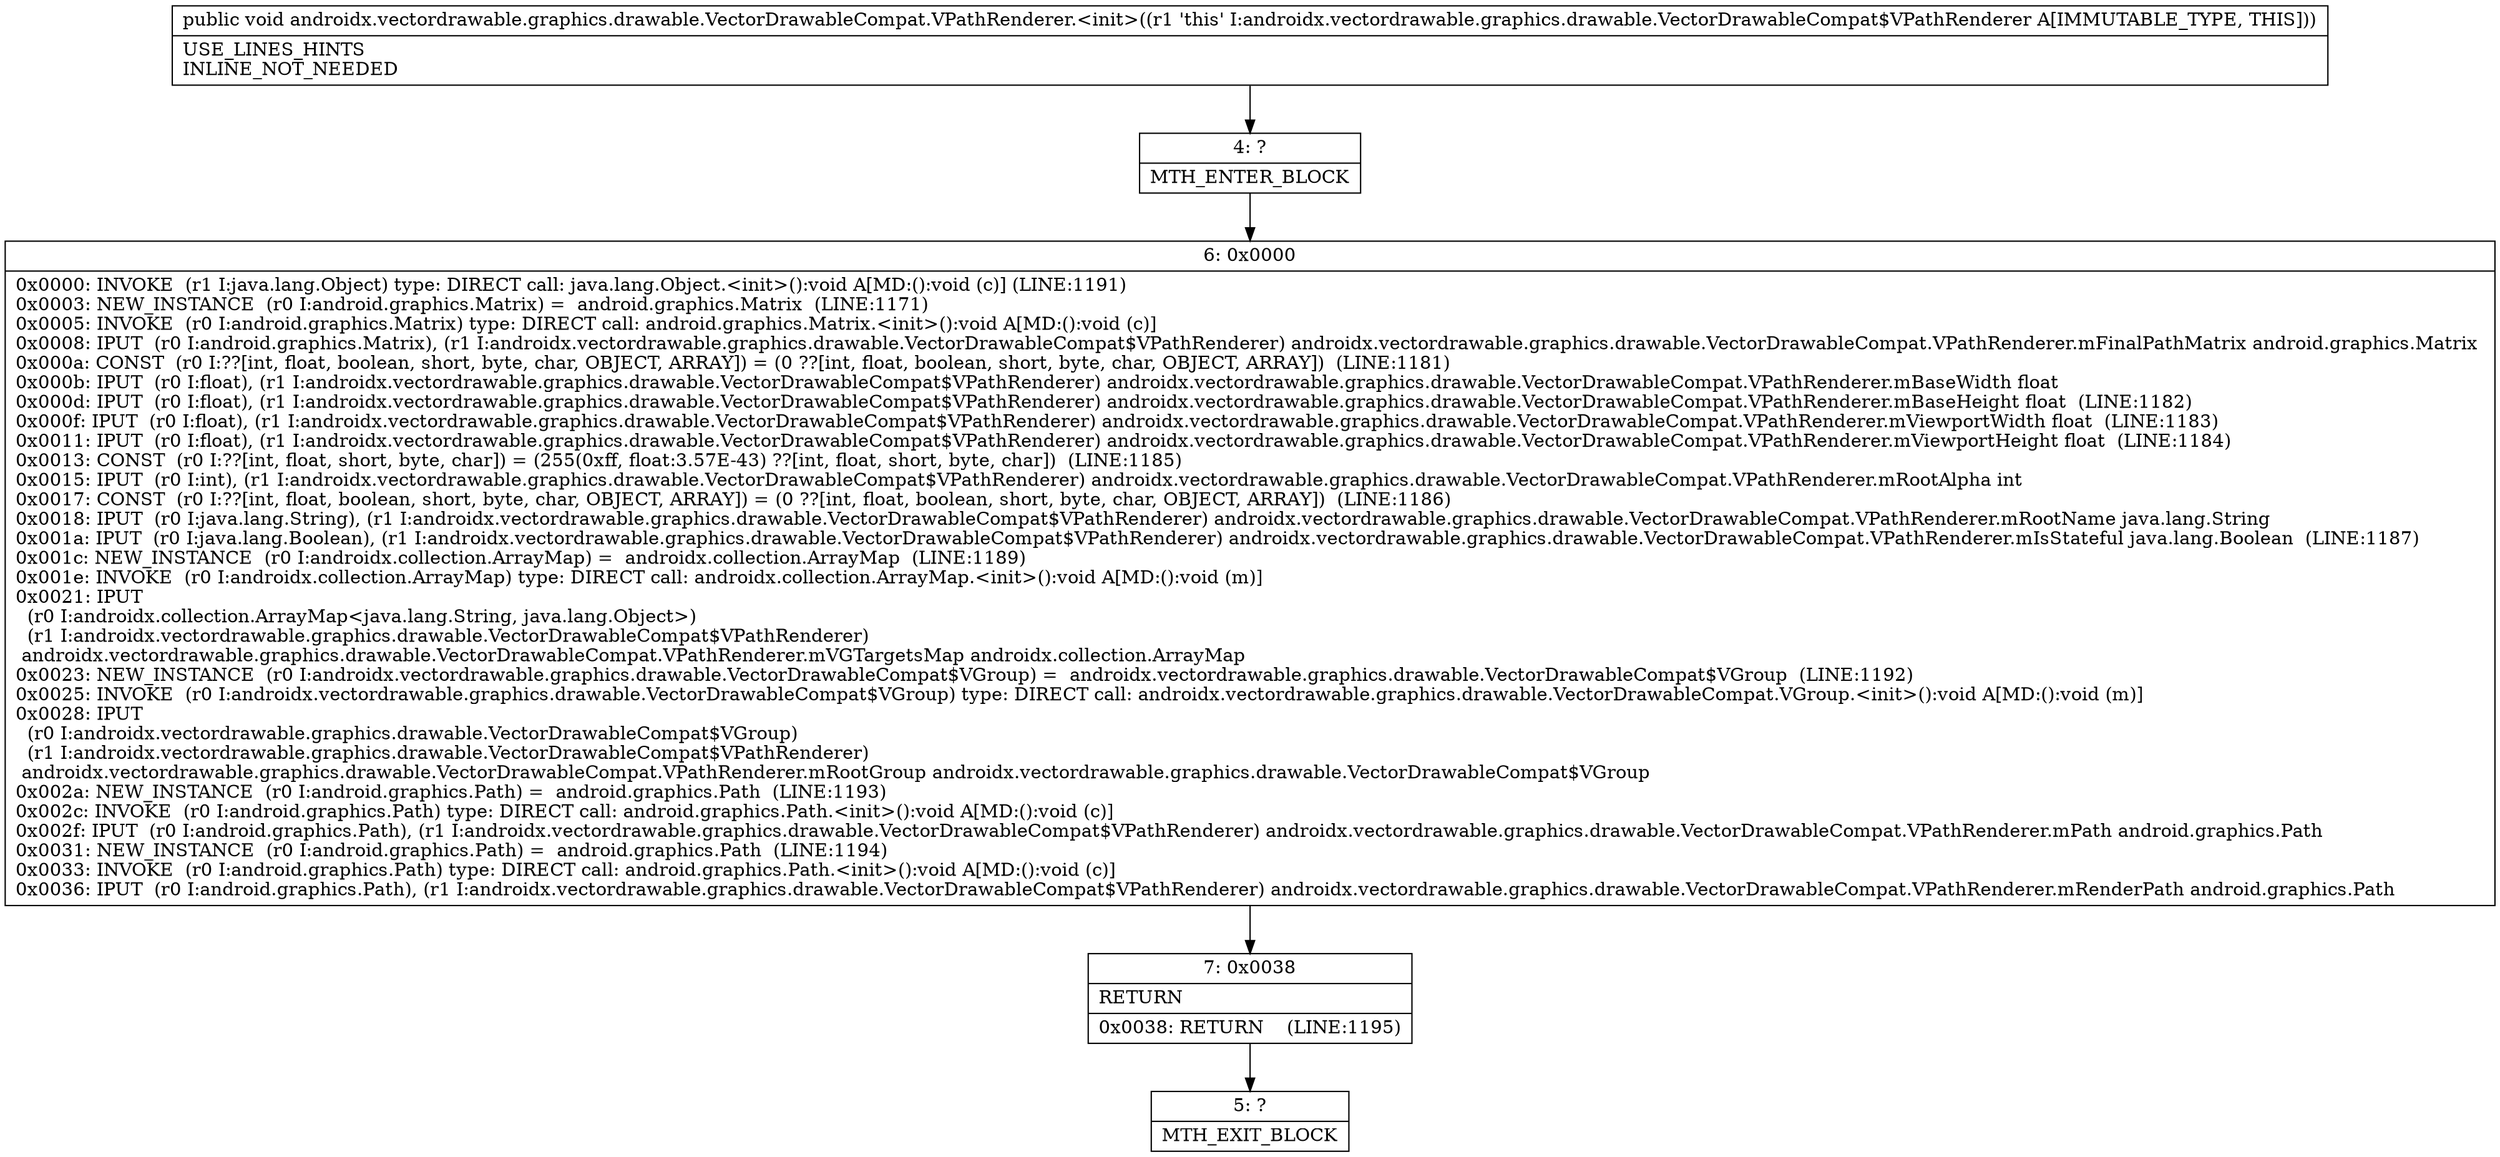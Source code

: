 digraph "CFG forandroidx.vectordrawable.graphics.drawable.VectorDrawableCompat.VPathRenderer.\<init\>()V" {
Node_4 [shape=record,label="{4\:\ ?|MTH_ENTER_BLOCK\l}"];
Node_6 [shape=record,label="{6\:\ 0x0000|0x0000: INVOKE  (r1 I:java.lang.Object) type: DIRECT call: java.lang.Object.\<init\>():void A[MD:():void (c)] (LINE:1191)\l0x0003: NEW_INSTANCE  (r0 I:android.graphics.Matrix) =  android.graphics.Matrix  (LINE:1171)\l0x0005: INVOKE  (r0 I:android.graphics.Matrix) type: DIRECT call: android.graphics.Matrix.\<init\>():void A[MD:():void (c)]\l0x0008: IPUT  (r0 I:android.graphics.Matrix), (r1 I:androidx.vectordrawable.graphics.drawable.VectorDrawableCompat$VPathRenderer) androidx.vectordrawable.graphics.drawable.VectorDrawableCompat.VPathRenderer.mFinalPathMatrix android.graphics.Matrix \l0x000a: CONST  (r0 I:??[int, float, boolean, short, byte, char, OBJECT, ARRAY]) = (0 ??[int, float, boolean, short, byte, char, OBJECT, ARRAY])  (LINE:1181)\l0x000b: IPUT  (r0 I:float), (r1 I:androidx.vectordrawable.graphics.drawable.VectorDrawableCompat$VPathRenderer) androidx.vectordrawable.graphics.drawable.VectorDrawableCompat.VPathRenderer.mBaseWidth float \l0x000d: IPUT  (r0 I:float), (r1 I:androidx.vectordrawable.graphics.drawable.VectorDrawableCompat$VPathRenderer) androidx.vectordrawable.graphics.drawable.VectorDrawableCompat.VPathRenderer.mBaseHeight float  (LINE:1182)\l0x000f: IPUT  (r0 I:float), (r1 I:androidx.vectordrawable.graphics.drawable.VectorDrawableCompat$VPathRenderer) androidx.vectordrawable.graphics.drawable.VectorDrawableCompat.VPathRenderer.mViewportWidth float  (LINE:1183)\l0x0011: IPUT  (r0 I:float), (r1 I:androidx.vectordrawable.graphics.drawable.VectorDrawableCompat$VPathRenderer) androidx.vectordrawable.graphics.drawable.VectorDrawableCompat.VPathRenderer.mViewportHeight float  (LINE:1184)\l0x0013: CONST  (r0 I:??[int, float, short, byte, char]) = (255(0xff, float:3.57E\-43) ??[int, float, short, byte, char])  (LINE:1185)\l0x0015: IPUT  (r0 I:int), (r1 I:androidx.vectordrawable.graphics.drawable.VectorDrawableCompat$VPathRenderer) androidx.vectordrawable.graphics.drawable.VectorDrawableCompat.VPathRenderer.mRootAlpha int \l0x0017: CONST  (r0 I:??[int, float, boolean, short, byte, char, OBJECT, ARRAY]) = (0 ??[int, float, boolean, short, byte, char, OBJECT, ARRAY])  (LINE:1186)\l0x0018: IPUT  (r0 I:java.lang.String), (r1 I:androidx.vectordrawable.graphics.drawable.VectorDrawableCompat$VPathRenderer) androidx.vectordrawable.graphics.drawable.VectorDrawableCompat.VPathRenderer.mRootName java.lang.String \l0x001a: IPUT  (r0 I:java.lang.Boolean), (r1 I:androidx.vectordrawable.graphics.drawable.VectorDrawableCompat$VPathRenderer) androidx.vectordrawable.graphics.drawable.VectorDrawableCompat.VPathRenderer.mIsStateful java.lang.Boolean  (LINE:1187)\l0x001c: NEW_INSTANCE  (r0 I:androidx.collection.ArrayMap) =  androidx.collection.ArrayMap  (LINE:1189)\l0x001e: INVOKE  (r0 I:androidx.collection.ArrayMap) type: DIRECT call: androidx.collection.ArrayMap.\<init\>():void A[MD:():void (m)]\l0x0021: IPUT  \l  (r0 I:androidx.collection.ArrayMap\<java.lang.String, java.lang.Object\>)\l  (r1 I:androidx.vectordrawable.graphics.drawable.VectorDrawableCompat$VPathRenderer)\l androidx.vectordrawable.graphics.drawable.VectorDrawableCompat.VPathRenderer.mVGTargetsMap androidx.collection.ArrayMap \l0x0023: NEW_INSTANCE  (r0 I:androidx.vectordrawable.graphics.drawable.VectorDrawableCompat$VGroup) =  androidx.vectordrawable.graphics.drawable.VectorDrawableCompat$VGroup  (LINE:1192)\l0x0025: INVOKE  (r0 I:androidx.vectordrawable.graphics.drawable.VectorDrawableCompat$VGroup) type: DIRECT call: androidx.vectordrawable.graphics.drawable.VectorDrawableCompat.VGroup.\<init\>():void A[MD:():void (m)]\l0x0028: IPUT  \l  (r0 I:androidx.vectordrawable.graphics.drawable.VectorDrawableCompat$VGroup)\l  (r1 I:androidx.vectordrawable.graphics.drawable.VectorDrawableCompat$VPathRenderer)\l androidx.vectordrawable.graphics.drawable.VectorDrawableCompat.VPathRenderer.mRootGroup androidx.vectordrawable.graphics.drawable.VectorDrawableCompat$VGroup \l0x002a: NEW_INSTANCE  (r0 I:android.graphics.Path) =  android.graphics.Path  (LINE:1193)\l0x002c: INVOKE  (r0 I:android.graphics.Path) type: DIRECT call: android.graphics.Path.\<init\>():void A[MD:():void (c)]\l0x002f: IPUT  (r0 I:android.graphics.Path), (r1 I:androidx.vectordrawable.graphics.drawable.VectorDrawableCompat$VPathRenderer) androidx.vectordrawable.graphics.drawable.VectorDrawableCompat.VPathRenderer.mPath android.graphics.Path \l0x0031: NEW_INSTANCE  (r0 I:android.graphics.Path) =  android.graphics.Path  (LINE:1194)\l0x0033: INVOKE  (r0 I:android.graphics.Path) type: DIRECT call: android.graphics.Path.\<init\>():void A[MD:():void (c)]\l0x0036: IPUT  (r0 I:android.graphics.Path), (r1 I:androidx.vectordrawable.graphics.drawable.VectorDrawableCompat$VPathRenderer) androidx.vectordrawable.graphics.drawable.VectorDrawableCompat.VPathRenderer.mRenderPath android.graphics.Path \l}"];
Node_7 [shape=record,label="{7\:\ 0x0038|RETURN\l|0x0038: RETURN    (LINE:1195)\l}"];
Node_5 [shape=record,label="{5\:\ ?|MTH_EXIT_BLOCK\l}"];
MethodNode[shape=record,label="{public void androidx.vectordrawable.graphics.drawable.VectorDrawableCompat.VPathRenderer.\<init\>((r1 'this' I:androidx.vectordrawable.graphics.drawable.VectorDrawableCompat$VPathRenderer A[IMMUTABLE_TYPE, THIS]))  | USE_LINES_HINTS\lINLINE_NOT_NEEDED\l}"];
MethodNode -> Node_4;Node_4 -> Node_6;
Node_6 -> Node_7;
Node_7 -> Node_5;
}

